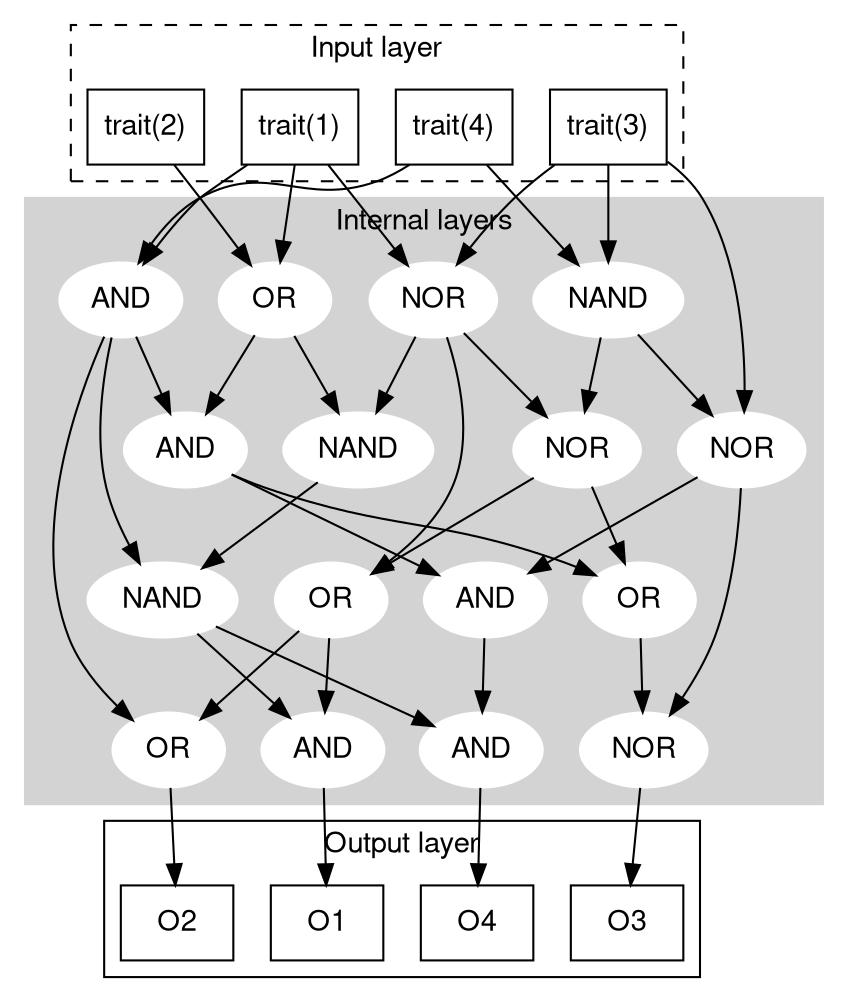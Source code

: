 digraph G {
	fontname="Helvetica,Arial,sans-serif"
	node [fontname="Helvetica,Arial,sans-serif"]
	edge [fontname="Helvetica,Arial,sans-serif"]
    subgraph cluster_0 {
        style=dashed;
        n04 [shape=box, label="trait(4)"];
        n03 [shape=box, label="trait(3)"];
        n02 [shape=box, label="trait(2)"];
		n01 [shape=box, label="trait(1)"];
		label = "Input layer";
	}

	subgraph cluster_1 {
		style=filled;
		color=lightgrey;
		node [style=filled,color=white];
		n14 [label="NAND"];
		n13 [label="AND"];
		n11 [label="OR"];
		n12 [label="NOR"];
		
		n24 [label="NAND"];
		n23 [label="AND"];
		n21 [label="NOR"];
		n22 [label="NOR"];
		
		n34 [label="NAND"];
		n33 [label="AND"];
		n31 [label="OR"];
		n32 [label="OR"];
		
		n44 [label="AND"];
		n43 [label="AND"];
		n41 [label="NOR"];
		n42 [label="OR"];
		
		n04  -> n14;
		n02 -> n11;
		n01 -> n13;
		n03 -> n12;
		
		
		n14 -> n22;
		n13 -> n23;
		n11 -> n24;
		n12 -> n21;
		
		n24 -> n34;
		n23 -> n31;
		n21 -> n32;
		n22 -> n33;
		n22 -> n41;
		
		n34 -> n44;
		n33 -> n43;
		n31 -> n41;
		n32 -> n42;

        n01 -> n12;
        n04 -> n13;
		n11 -> n23;
		n12 -> n24;
		n13 -> n34;
		n21 -> n31;
		n12 -> n32;
		n14 -> n21;
		n13 -> n42;
		n32 -> n44;
		n34 -> n43;
		n23 -> n33;
		
		n01 -> n11;
		n03 -> n14;
		n03 -> n22;

		label = "Internal layers";
	}

    subgraph cluster_2 {
        n54 [shape=box, label="O1"];
        n53 [shape=box, label="O2"];
        n52 [shape=box, label="O3"];
		n51 [shape=box, label="O4"];
		n41 -> n52;
		n42 -> n53;
		n43 -> n51;
		n44 -> n54;
		label = "Output layer";
	}
}